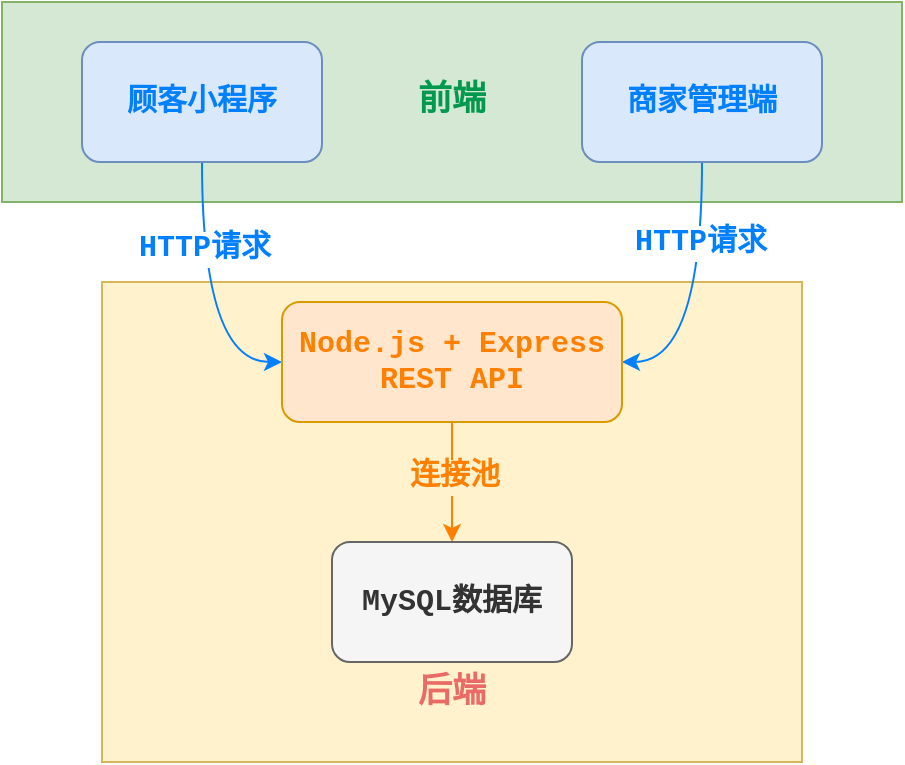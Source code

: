 <mxfile version="22.1.2" type="device">
  <diagram name="第 1 页" id="9GNlFFx4VbFym6jYnEQe">
    <mxGraphModel dx="992" dy="758" grid="1" gridSize="10" guides="1" tooltips="1" connect="1" arrows="1" fold="1" page="1" pageScale="1" pageWidth="827" pageHeight="1169" math="0" shadow="0">
      <root>
        <mxCell id="0" />
        <mxCell id="1" parent="0" />
        <mxCell id="QEvIJqx1-Zs-0RxvxSQE-15" value="" style="rounded=0;whiteSpace=wrap;html=1;fontFamily=Courier New;fillColor=#fff2cc;strokeColor=#d6b656;fontStyle=1;fontSize=15;" vertex="1" parent="1">
          <mxGeometry x="160" y="250" width="350" height="240" as="geometry" />
        </mxCell>
        <mxCell id="QEvIJqx1-Zs-0RxvxSQE-11" value="&lt;font style=&quot;font-size: 17px;&quot; color=&quot;#00994d&quot;&gt;前端&lt;/font&gt;" style="rounded=0;whiteSpace=wrap;html=1;fontFamily=Courier New;fillColor=#d5e8d4;strokeColor=#82b366;fontStyle=1;fontSize=15;" vertex="1" parent="1">
          <mxGeometry x="110" y="110" width="450" height="100" as="geometry" />
        </mxCell>
        <mxCell id="QEvIJqx1-Zs-0RxvxSQE-6" style="edgeStyle=orthogonalEdgeStyle;rounded=0;orthogonalLoop=1;jettySize=auto;html=1;entryX=0;entryY=0.5;entryDx=0;entryDy=0;curved=1;fontFamily=Courier New;fontStyle=1;fontSize=15;strokeColor=#027ffe;" edge="1" parent="1" source="QEvIJqx1-Zs-0RxvxSQE-1" target="QEvIJqx1-Zs-0RxvxSQE-3">
          <mxGeometry relative="1" as="geometry" />
        </mxCell>
        <mxCell id="QEvIJqx1-Zs-0RxvxSQE-8" value="HTTP请求" style="edgeLabel;html=1;align=center;verticalAlign=middle;resizable=0;points=[];fontFamily=Courier New;fontStyle=1;fontSize=15;labelBackgroundColor=default;fontColor=#007FFF;" vertex="1" connectable="0" parent="QEvIJqx1-Zs-0RxvxSQE-6">
          <mxGeometry x="-0.396" y="1" relative="1" as="geometry">
            <mxPoint as="offset" />
          </mxGeometry>
        </mxCell>
        <mxCell id="QEvIJqx1-Zs-0RxvxSQE-1" value="顾客小程序" style="rounded=1;whiteSpace=wrap;html=1;fontFamily=Courier New;fillColor=#dae8fc;strokeColor=#6c8ebf;fontStyle=1;fontSize=15;fontColor=#007FFF;" vertex="1" parent="1">
          <mxGeometry x="150" y="130" width="120" height="60" as="geometry" />
        </mxCell>
        <mxCell id="QEvIJqx1-Zs-0RxvxSQE-7" style="edgeStyle=orthogonalEdgeStyle;rounded=0;orthogonalLoop=1;jettySize=auto;html=1;entryX=1;entryY=0.5;entryDx=0;entryDy=0;curved=1;fontFamily=Courier New;fontStyle=1;fontSize=15;strokeColor=#027ffe;" edge="1" parent="1" source="QEvIJqx1-Zs-0RxvxSQE-2" target="QEvIJqx1-Zs-0RxvxSQE-3">
          <mxGeometry relative="1" as="geometry" />
        </mxCell>
        <mxCell id="QEvIJqx1-Zs-0RxvxSQE-9" value="HTTP请求" style="edgeLabel;html=1;align=center;verticalAlign=middle;resizable=0;points=[];fontFamily=Courier New;fontStyle=1;fontSize=15;labelBackgroundColor=default;fontColor=#007FFF;" vertex="1" connectable="0" parent="QEvIJqx1-Zs-0RxvxSQE-7">
          <mxGeometry x="-0.435" y="-1" relative="1" as="geometry">
            <mxPoint as="offset" />
          </mxGeometry>
        </mxCell>
        <mxCell id="QEvIJqx1-Zs-0RxvxSQE-2" value="商家管理端" style="rounded=1;whiteSpace=wrap;html=1;fontFamily=Courier New;fillColor=#dae8fc;strokeColor=#6c8ebf;fontStyle=1;fontSize=15;fontColor=#007FFF;" vertex="1" parent="1">
          <mxGeometry x="400" y="130" width="120" height="60" as="geometry" />
        </mxCell>
        <mxCell id="QEvIJqx1-Zs-0RxvxSQE-5" value="" style="edgeStyle=orthogonalEdgeStyle;rounded=0;orthogonalLoop=1;jettySize=auto;html=1;fontFamily=Courier New;fontStyle=1;fontSize=15;fontColor=#FF8000;strokeColor=#FF8000;" edge="1" parent="1" source="QEvIJqx1-Zs-0RxvxSQE-3" target="QEvIJqx1-Zs-0RxvxSQE-4">
          <mxGeometry relative="1" as="geometry" />
        </mxCell>
        <mxCell id="QEvIJqx1-Zs-0RxvxSQE-10" value="连接池" style="edgeLabel;html=1;align=center;verticalAlign=middle;resizable=0;points=[];fontFamily=Courier New;fontStyle=1;fontSize=15;labelBackgroundColor=#fff2cc;fontColor=#FF8000;" vertex="1" connectable="0" parent="QEvIJqx1-Zs-0RxvxSQE-5">
          <mxGeometry x="-0.116" y="1" relative="1" as="geometry">
            <mxPoint as="offset" />
          </mxGeometry>
        </mxCell>
        <mxCell id="QEvIJqx1-Zs-0RxvxSQE-3" value="Node.js + Express&lt;br style=&quot;font-size: 15px;&quot;&gt;REST API" style="rounded=1;whiteSpace=wrap;html=1;fontFamily=Courier New;fillColor=#ffe6cc;strokeColor=#d79b00;fontStyle=1;fontSize=15;fontColor=#FF8000;" vertex="1" parent="1">
          <mxGeometry x="250" y="260" width="170" height="60" as="geometry" />
        </mxCell>
        <mxCell id="QEvIJqx1-Zs-0RxvxSQE-4" value="MySQL数据库" style="rounded=1;whiteSpace=wrap;html=1;fontFamily=Courier New;fillColor=#f5f5f5;fontColor=#333333;strokeColor=#666666;fontStyle=1;fontSize=15;" vertex="1" parent="1">
          <mxGeometry x="275" y="380" width="120" height="60" as="geometry" />
        </mxCell>
        <mxCell id="QEvIJqx1-Zs-0RxvxSQE-17" value="&lt;b&gt;&lt;font color=&quot;#ea6b66&quot; style=&quot;font-size: 17px;&quot;&gt;后端&lt;/font&gt;&lt;/b&gt;" style="text;html=1;strokeColor=none;fillColor=none;align=center;verticalAlign=middle;whiteSpace=wrap;rounded=0;" vertex="1" parent="1">
          <mxGeometry x="305" y="440" width="60" height="30" as="geometry" />
        </mxCell>
      </root>
    </mxGraphModel>
  </diagram>
</mxfile>
